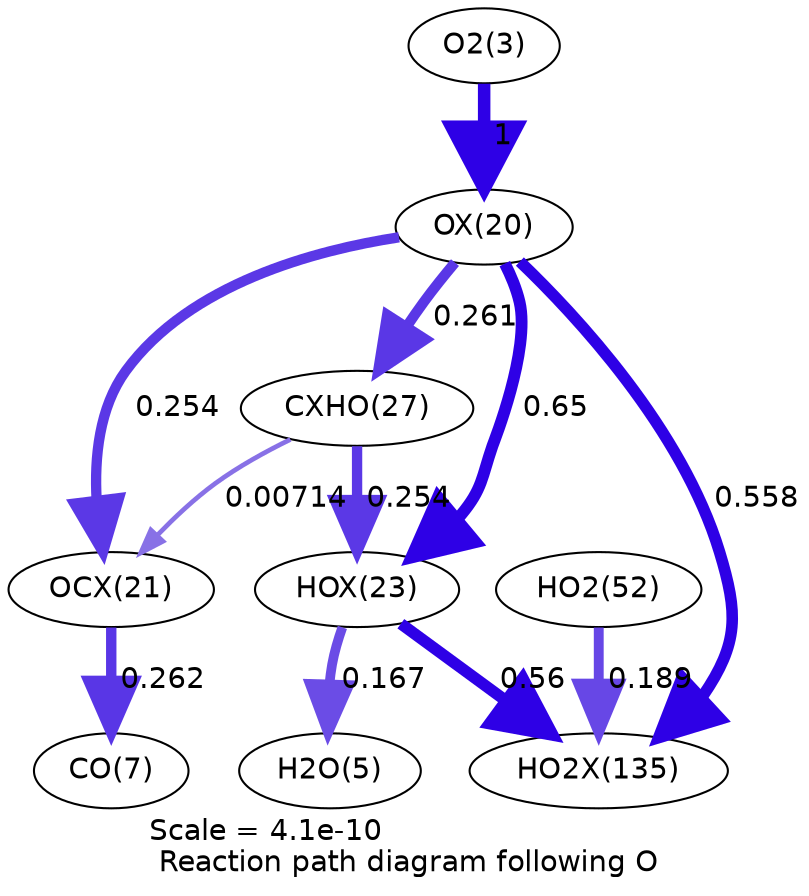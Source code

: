 digraph reaction_paths {
center=1;
s5 -> s24[fontname="Helvetica", penwidth=6, arrowsize=3, color="0.7, 1.5, 0.9"
, label=" 1"];
s24 -> s27[fontname="Helvetica", penwidth=5.67, arrowsize=2.84, color="0.7, 1.15, 0.9"
, label=" 0.65"];
s24 -> s30[fontname="Helvetica", penwidth=4.99, arrowsize=2.49, color="0.7, 0.761, 0.9"
, label=" 0.261"];
s24 -> s25[fontname="Helvetica", penwidth=4.96, arrowsize=2.48, color="0.7, 0.754, 0.9"
, label=" 0.254"];
s24 -> s41[fontname="Helvetica", penwidth=5.56, arrowsize=2.78, color="0.7, 1.06, 0.9"
, label=" 0.558"];
s27 -> s7[fontname="Helvetica", penwidth=4.65, arrowsize=2.32, color="0.7, 0.667, 0.9"
, label=" 0.167"];
s30 -> s27[fontname="Helvetica", penwidth=4.96, arrowsize=2.48, color="0.7, 0.754, 0.9"
, label=" 0.254"];
s27 -> s41[fontname="Helvetica", penwidth=5.56, arrowsize=2.78, color="0.7, 1.06, 0.9"
, label=" 0.56"];
s30 -> s25[fontname="Helvetica", penwidth=2.27, arrowsize=1.13, color="0.7, 0.507, 0.9"
, label=" 0.00714"];
s25 -> s9[fontname="Helvetica", penwidth=4.99, arrowsize=2.5, color="0.7, 0.762, 0.9"
, label=" 0.262"];
s21 -> s41[fontname="Helvetica", penwidth=4.74, arrowsize=2.37, color="0.7, 0.689, 0.9"
, label=" 0.189"];
s5 [ fontname="Helvetica", label="O2(3)"];
s7 [ fontname="Helvetica", label="H2O(5)"];
s9 [ fontname="Helvetica", label="CO(7)"];
s21 [ fontname="Helvetica", label="HO2(52)"];
s24 [ fontname="Helvetica", label="OX(20)"];
s25 [ fontname="Helvetica", label="OCX(21)"];
s27 [ fontname="Helvetica", label="HOX(23)"];
s30 [ fontname="Helvetica", label="CXHO(27)"];
s41 [ fontname="Helvetica", label="HO2X(135)"];
 label = "Scale = 4.1e-10\l Reaction path diagram following O";
 fontname = "Helvetica";
}
